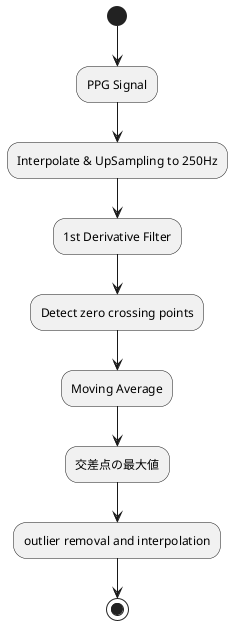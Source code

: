@startuml

(*) --> "PPG Signal"
--> "Interpolate & UpSampling to 250Hz"
--> "1st Derivative Filter"
--> "Detect zero crossing points"
--> "Moving Average"
--> "交差点の最大値"
--> "outlier removal and interpolation"


--> (*)
@enduml